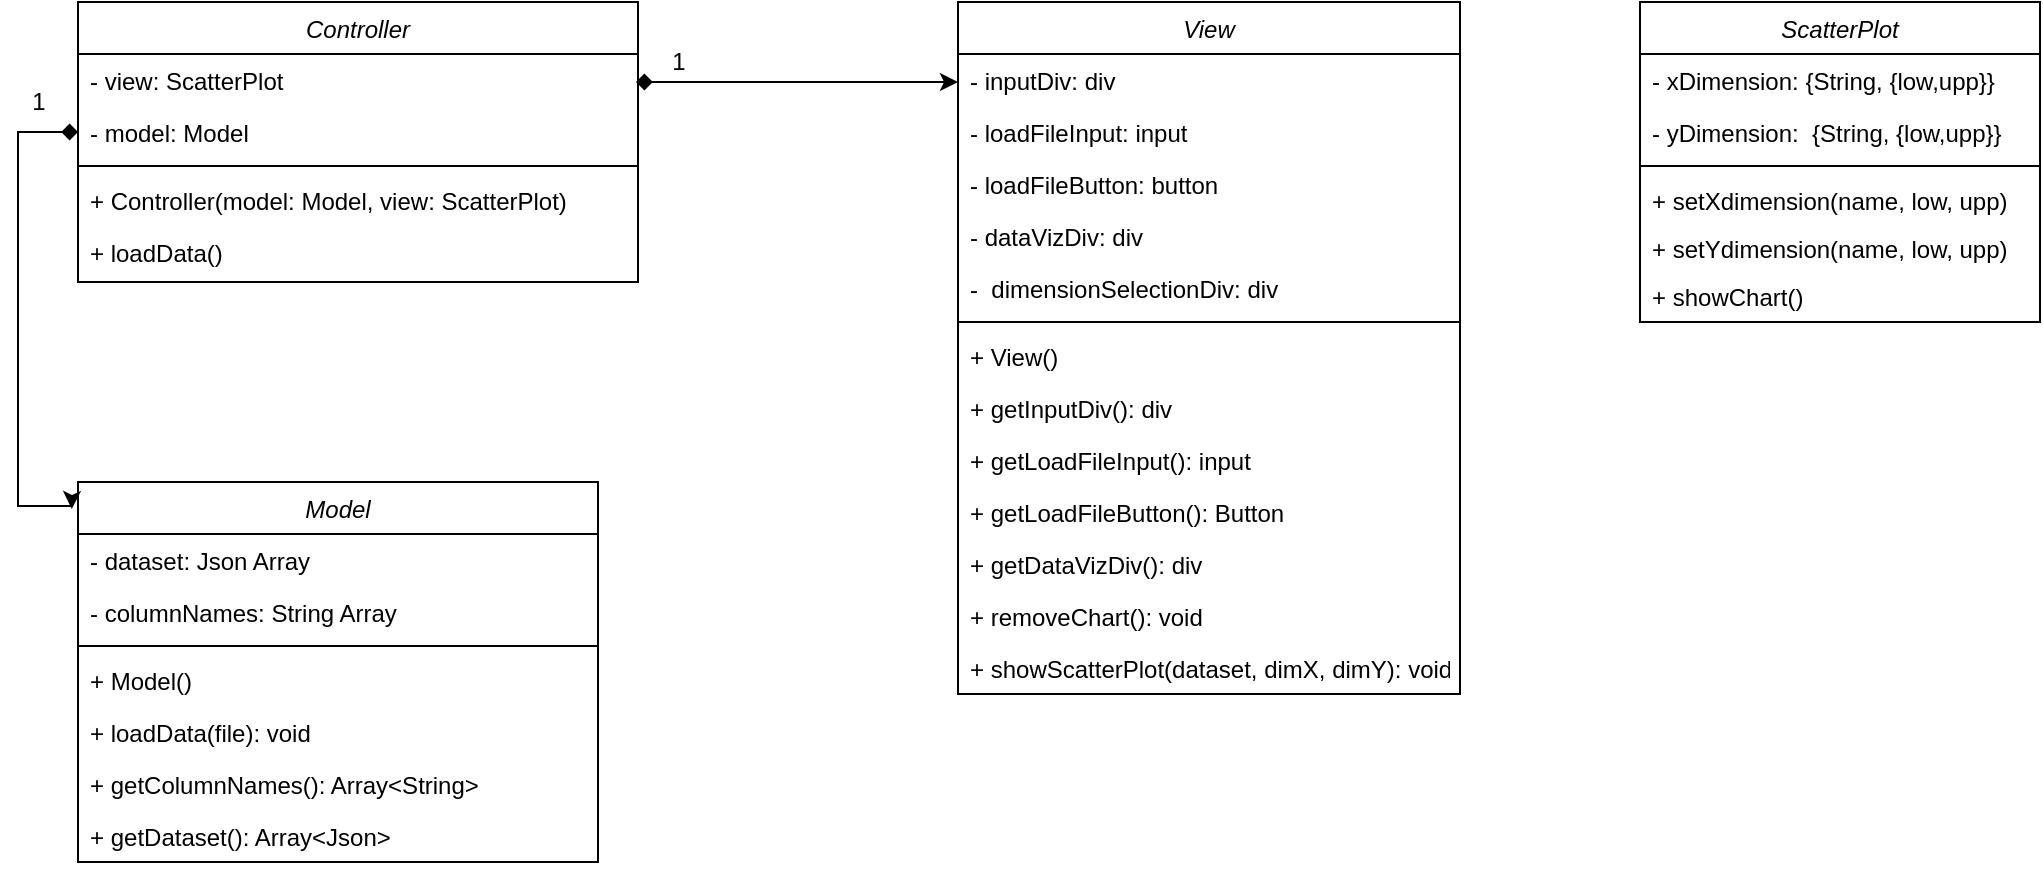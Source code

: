 <mxfile version="16.0.0" type="device"><diagram id="C5RBs43oDa-KdzZeNtuy" name="Page-1"><mxGraphModel dx="1587" dy="916" grid="1" gridSize="10" guides="1" tooltips="1" connect="1" arrows="1" fold="1" page="1" pageScale="1" pageWidth="827" pageHeight="1169" math="0" shadow="0"><root><mxCell id="WIyWlLk6GJQsqaUBKTNV-0"/><mxCell id="WIyWlLk6GJQsqaUBKTNV-1" parent="WIyWlLk6GJQsqaUBKTNV-0"/><mxCell id="zkfFHV4jXpPFQw0GAbJ--0" value="Model" style="swimlane;fontStyle=2;align=center;verticalAlign=top;childLayout=stackLayout;horizontal=1;startSize=26;horizontalStack=0;resizeParent=1;resizeLast=0;collapsible=1;marginBottom=0;rounded=0;shadow=0;strokeWidth=1;" parent="WIyWlLk6GJQsqaUBKTNV-1" vertex="1"><mxGeometry x="109" y="340" width="260" height="190" as="geometry"><mxRectangle x="230" y="140" width="160" height="26" as="alternateBounds"/></mxGeometry></mxCell><mxCell id="zkfFHV4jXpPFQw0GAbJ--1" value="- dataset: Json Array" style="text;align=left;verticalAlign=top;spacingLeft=4;spacingRight=4;overflow=hidden;rotatable=0;points=[[0,0.5],[1,0.5]];portConstraint=eastwest;" parent="zkfFHV4jXpPFQw0GAbJ--0" vertex="1"><mxGeometry y="26" width="260" height="26" as="geometry"/></mxCell><mxCell id="zkfFHV4jXpPFQw0GAbJ--3" value="- columnNames: String Array" style="text;align=left;verticalAlign=top;spacingLeft=4;spacingRight=4;overflow=hidden;rotatable=0;points=[[0,0.5],[1,0.5]];portConstraint=eastwest;rounded=0;shadow=0;html=0;" parent="zkfFHV4jXpPFQw0GAbJ--0" vertex="1"><mxGeometry y="52" width="260" height="26" as="geometry"/></mxCell><mxCell id="zkfFHV4jXpPFQw0GAbJ--4" value="" style="line;html=1;strokeWidth=1;align=left;verticalAlign=middle;spacingTop=-1;spacingLeft=3;spacingRight=3;rotatable=0;labelPosition=right;points=[];portConstraint=eastwest;" parent="zkfFHV4jXpPFQw0GAbJ--0" vertex="1"><mxGeometry y="78" width="260" height="8" as="geometry"/></mxCell><mxCell id="Isoe6JDusIpEPjfwvaxv-30" value="+ Model()" style="text;align=left;verticalAlign=top;spacingLeft=4;spacingRight=4;overflow=hidden;rotatable=0;points=[[0,0.5],[1,0.5]];portConstraint=eastwest;" vertex="1" parent="zkfFHV4jXpPFQw0GAbJ--0"><mxGeometry y="86" width="260" height="26" as="geometry"/></mxCell><mxCell id="zkfFHV4jXpPFQw0GAbJ--5" value="+ loadData(file): void" style="text;align=left;verticalAlign=top;spacingLeft=4;spacingRight=4;overflow=hidden;rotatable=0;points=[[0,0.5],[1,0.5]];portConstraint=eastwest;" parent="zkfFHV4jXpPFQw0GAbJ--0" vertex="1"><mxGeometry y="112" width="260" height="26" as="geometry"/></mxCell><mxCell id="Isoe6JDusIpEPjfwvaxv-9" value="+ getColumnNames(): Array&lt;String&gt;" style="text;align=left;verticalAlign=top;spacingLeft=4;spacingRight=4;overflow=hidden;rotatable=0;points=[[0,0.5],[1,0.5]];portConstraint=eastwest;" vertex="1" parent="zkfFHV4jXpPFQw0GAbJ--0"><mxGeometry y="138" width="260" height="26" as="geometry"/></mxCell><mxCell id="Isoe6JDusIpEPjfwvaxv-50" value="+ getDataset(): Array&lt;Json&gt;" style="text;align=left;verticalAlign=top;spacingLeft=4;spacingRight=4;overflow=hidden;rotatable=0;points=[[0,0.5],[1,0.5]];portConstraint=eastwest;" vertex="1" parent="zkfFHV4jXpPFQw0GAbJ--0"><mxGeometry y="164" width="260" height="26" as="geometry"/></mxCell><mxCell id="Isoe6JDusIpEPjfwvaxv-0" value="View" style="swimlane;fontStyle=2;align=center;verticalAlign=top;childLayout=stackLayout;horizontal=1;startSize=26;horizontalStack=0;resizeParent=1;resizeLast=0;collapsible=1;marginBottom=0;rounded=0;shadow=0;strokeWidth=1;" vertex="1" parent="WIyWlLk6GJQsqaUBKTNV-1"><mxGeometry x="549" y="100" width="251" height="346" as="geometry"><mxRectangle x="230" y="140" width="160" height="26" as="alternateBounds"/></mxGeometry></mxCell><mxCell id="Isoe6JDusIpEPjfwvaxv-43" value="- inputDiv: div" style="text;align=left;verticalAlign=top;spacingLeft=4;spacingRight=4;overflow=hidden;rotatable=0;points=[[0,0.5],[1,0.5]];portConstraint=eastwest;" vertex="1" parent="Isoe6JDusIpEPjfwvaxv-0"><mxGeometry y="26" width="251" height="26" as="geometry"/></mxCell><mxCell id="Isoe6JDusIpEPjfwvaxv-7" value="- loadFileInput: input" style="text;align=left;verticalAlign=top;spacingLeft=4;spacingRight=4;overflow=hidden;rotatable=0;points=[[0,0.5],[1,0.5]];portConstraint=eastwest;" vertex="1" parent="Isoe6JDusIpEPjfwvaxv-0"><mxGeometry y="52" width="251" height="26" as="geometry"/></mxCell><mxCell id="Isoe6JDusIpEPjfwvaxv-27" value="- loadFileButton: button" style="text;align=left;verticalAlign=top;spacingLeft=4;spacingRight=4;overflow=hidden;rotatable=0;points=[[0,0.5],[1,0.5]];portConstraint=eastwest;" vertex="1" parent="Isoe6JDusIpEPjfwvaxv-0"><mxGeometry y="78" width="251" height="26" as="geometry"/></mxCell><mxCell id="Isoe6JDusIpEPjfwvaxv-44" value="- dataVizDiv: div" style="text;align=left;verticalAlign=top;spacingLeft=4;spacingRight=4;overflow=hidden;rotatable=0;points=[[0,0.5],[1,0.5]];portConstraint=eastwest;" vertex="1" parent="Isoe6JDusIpEPjfwvaxv-0"><mxGeometry y="104" width="251" height="26" as="geometry"/></mxCell><mxCell id="Isoe6JDusIpEPjfwvaxv-48" value="-  dimensionSelectionDiv: div" style="text;align=left;verticalAlign=top;spacingLeft=4;spacingRight=4;overflow=hidden;rotatable=0;points=[[0,0.5],[1,0.5]];portConstraint=eastwest;" vertex="1" parent="Isoe6JDusIpEPjfwvaxv-0"><mxGeometry y="130" width="251" height="26" as="geometry"/></mxCell><mxCell id="Isoe6JDusIpEPjfwvaxv-3" value="" style="line;html=1;strokeWidth=1;align=left;verticalAlign=middle;spacingTop=-1;spacingLeft=3;spacingRight=3;rotatable=0;labelPosition=right;points=[];portConstraint=eastwest;" vertex="1" parent="Isoe6JDusIpEPjfwvaxv-0"><mxGeometry y="156" width="251" height="8" as="geometry"/></mxCell><mxCell id="Isoe6JDusIpEPjfwvaxv-42" value="+ View()" style="text;align=left;verticalAlign=top;spacingLeft=4;spacingRight=4;overflow=hidden;rotatable=0;points=[[0,0.5],[1,0.5]];portConstraint=eastwest;" vertex="1" parent="Isoe6JDusIpEPjfwvaxv-0"><mxGeometry y="164" width="251" height="26" as="geometry"/></mxCell><mxCell id="Isoe6JDusIpEPjfwvaxv-45" value="+ getInputDiv(): div" style="text;align=left;verticalAlign=top;spacingLeft=4;spacingRight=4;overflow=hidden;rotatable=0;points=[[0,0.5],[1,0.5]];portConstraint=eastwest;" vertex="1" parent="Isoe6JDusIpEPjfwvaxv-0"><mxGeometry y="190" width="251" height="26" as="geometry"/></mxCell><mxCell id="Isoe6JDusIpEPjfwvaxv-46" value="+ getLoadFileInput(): input" style="text;align=left;verticalAlign=top;spacingLeft=4;spacingRight=4;overflow=hidden;rotatable=0;points=[[0,0.5],[1,0.5]];portConstraint=eastwest;" vertex="1" parent="Isoe6JDusIpEPjfwvaxv-0"><mxGeometry y="216" width="251" height="26" as="geometry"/></mxCell><mxCell id="Isoe6JDusIpEPjfwvaxv-47" value="+ getLoadFileButton(): Button" style="text;align=left;verticalAlign=top;spacingLeft=4;spacingRight=4;overflow=hidden;rotatable=0;points=[[0,0.5],[1,0.5]];portConstraint=eastwest;" vertex="1" parent="Isoe6JDusIpEPjfwvaxv-0"><mxGeometry y="242" width="251" height="26" as="geometry"/></mxCell><mxCell id="Isoe6JDusIpEPjfwvaxv-41" value="+ getDataVizDiv(): div" style="text;align=left;verticalAlign=top;spacingLeft=4;spacingRight=4;overflow=hidden;rotatable=0;points=[[0,0.5],[1,0.5]];portConstraint=eastwest;" vertex="1" parent="Isoe6JDusIpEPjfwvaxv-0"><mxGeometry y="268" width="251" height="26" as="geometry"/></mxCell><mxCell id="Isoe6JDusIpEPjfwvaxv-51" value="+ removeChart(): void" style="text;align=left;verticalAlign=top;spacingLeft=4;spacingRight=4;overflow=hidden;rotatable=0;points=[[0,0.5],[1,0.5]];portConstraint=eastwest;" vertex="1" parent="Isoe6JDusIpEPjfwvaxv-0"><mxGeometry y="294" width="251" height="26" as="geometry"/></mxCell><mxCell id="Isoe6JDusIpEPjfwvaxv-49" value="+ showScatterPlot(dataset, dimX, dimY): void" style="text;align=left;verticalAlign=top;spacingLeft=4;spacingRight=4;overflow=hidden;rotatable=0;points=[[0,0.5],[1,0.5]];portConstraint=eastwest;" vertex="1" parent="Isoe6JDusIpEPjfwvaxv-0"><mxGeometry y="320" width="251" height="26" as="geometry"/></mxCell><mxCell id="Isoe6JDusIpEPjfwvaxv-11" value="Controller" style="swimlane;fontStyle=2;align=center;verticalAlign=top;childLayout=stackLayout;horizontal=1;startSize=26;horizontalStack=0;resizeParent=1;resizeLast=0;collapsible=1;marginBottom=0;rounded=0;shadow=0;strokeWidth=1;" vertex="1" parent="WIyWlLk6GJQsqaUBKTNV-1"><mxGeometry x="109" y="100" width="280" height="140" as="geometry"><mxRectangle x="230" y="140" width="160" height="26" as="alternateBounds"/></mxGeometry></mxCell><mxCell id="Isoe6JDusIpEPjfwvaxv-13" value="- view: ScatterPlot" style="text;align=left;verticalAlign=top;spacingLeft=4;spacingRight=4;overflow=hidden;rotatable=0;points=[[0,0.5],[1,0.5]];portConstraint=eastwest;" vertex="1" parent="Isoe6JDusIpEPjfwvaxv-11"><mxGeometry y="26" width="280" height="26" as="geometry"/></mxCell><mxCell id="Isoe6JDusIpEPjfwvaxv-12" value="- model: Model" style="text;align=left;verticalAlign=top;spacingLeft=4;spacingRight=4;overflow=hidden;rotatable=0;points=[[0,0.5],[1,0.5]];portConstraint=eastwest;" vertex="1" parent="Isoe6JDusIpEPjfwvaxv-11"><mxGeometry y="52" width="280" height="26" as="geometry"/></mxCell><mxCell id="Isoe6JDusIpEPjfwvaxv-14" value="" style="line;html=1;strokeWidth=1;align=left;verticalAlign=middle;spacingTop=-1;spacingLeft=3;spacingRight=3;rotatable=0;labelPosition=right;points=[];portConstraint=eastwest;" vertex="1" parent="Isoe6JDusIpEPjfwvaxv-11"><mxGeometry y="78" width="280" height="8" as="geometry"/></mxCell><mxCell id="Isoe6JDusIpEPjfwvaxv-29" value="+ Controller(model: Model, view: ScatterPlot)" style="text;align=left;verticalAlign=top;spacingLeft=4;spacingRight=4;overflow=hidden;rotatable=0;points=[[0,0.5],[1,0.5]];portConstraint=eastwest;" vertex="1" parent="Isoe6JDusIpEPjfwvaxv-11"><mxGeometry y="86" width="280" height="26" as="geometry"/></mxCell><mxCell id="Isoe6JDusIpEPjfwvaxv-28" value="+ loadData()" style="text;align=left;verticalAlign=top;spacingLeft=4;spacingRight=4;overflow=hidden;rotatable=0;points=[[0,0.5],[1,0.5]];portConstraint=eastwest;" vertex="1" parent="Isoe6JDusIpEPjfwvaxv-11"><mxGeometry y="112" width="280" height="26" as="geometry"/></mxCell><mxCell id="Isoe6JDusIpEPjfwvaxv-18" style="edgeStyle=orthogonalEdgeStyle;rounded=0;orthogonalLoop=1;jettySize=auto;html=1;exitX=0;exitY=0.5;exitDx=0;exitDy=0;entryX=-0.012;entryY=0.071;entryDx=0;entryDy=0;entryPerimeter=0;startArrow=diamond;startFill=1;" edge="1" parent="WIyWlLk6GJQsqaUBKTNV-1" source="Isoe6JDusIpEPjfwvaxv-12" target="zkfFHV4jXpPFQw0GAbJ--0"><mxGeometry relative="1" as="geometry"><Array as="points"><mxPoint x="79" y="165"/><mxPoint x="79" y="352"/></Array></mxGeometry></mxCell><mxCell id="Isoe6JDusIpEPjfwvaxv-19" value="1" style="text;html=1;align=center;verticalAlign=middle;resizable=0;points=[];autosize=1;strokeColor=none;fillColor=none;" vertex="1" parent="WIyWlLk6GJQsqaUBKTNV-1"><mxGeometry x="79" y="140" width="20" height="20" as="geometry"/></mxCell><mxCell id="Isoe6JDusIpEPjfwvaxv-20" style="edgeStyle=orthogonalEdgeStyle;rounded=0;orthogonalLoop=1;jettySize=auto;html=1;entryX=0;entryY=0.5;entryDx=0;entryDy=0;startArrow=diamond;startFill=1;" edge="1" parent="WIyWlLk6GJQsqaUBKTNV-1" target="Isoe6JDusIpEPjfwvaxv-43"><mxGeometry relative="1" as="geometry"><mxPoint x="388" y="140" as="sourcePoint"/><Array as="points"><mxPoint x="549" y="140"/></Array></mxGeometry></mxCell><mxCell id="Isoe6JDusIpEPjfwvaxv-21" value="1" style="text;html=1;align=center;verticalAlign=middle;resizable=0;points=[];autosize=1;strokeColor=none;fillColor=none;" vertex="1" parent="WIyWlLk6GJQsqaUBKTNV-1"><mxGeometry x="399" y="120" width="20" height="20" as="geometry"/></mxCell><mxCell id="Isoe6JDusIpEPjfwvaxv-34" value="ScatterPlot" style="swimlane;fontStyle=2;align=center;verticalAlign=top;childLayout=stackLayout;horizontal=1;startSize=26;horizontalStack=0;resizeParent=1;resizeLast=0;collapsible=1;marginBottom=0;rounded=0;shadow=0;strokeWidth=1;" vertex="1" parent="WIyWlLk6GJQsqaUBKTNV-1"><mxGeometry x="890" y="100" width="200" height="160" as="geometry"><mxRectangle x="230" y="140" width="160" height="26" as="alternateBounds"/></mxGeometry></mxCell><mxCell id="Isoe6JDusIpEPjfwvaxv-35" value="- xDimension: {String, {low,upp}}" style="text;align=left;verticalAlign=top;spacingLeft=4;spacingRight=4;overflow=hidden;rotatable=0;points=[[0,0.5],[1,0.5]];portConstraint=eastwest;" vertex="1" parent="Isoe6JDusIpEPjfwvaxv-34"><mxGeometry y="26" width="200" height="26" as="geometry"/></mxCell><mxCell id="Isoe6JDusIpEPjfwvaxv-36" value="- yDimension:  {String, {low,upp}}" style="text;align=left;verticalAlign=top;spacingLeft=4;spacingRight=4;overflow=hidden;rotatable=0;points=[[0,0.5],[1,0.5]];portConstraint=eastwest;" vertex="1" parent="Isoe6JDusIpEPjfwvaxv-34"><mxGeometry y="52" width="200" height="26" as="geometry"/></mxCell><mxCell id="Isoe6JDusIpEPjfwvaxv-37" value="" style="line;html=1;strokeWidth=1;align=left;verticalAlign=middle;spacingTop=-1;spacingLeft=3;spacingRight=3;rotatable=0;labelPosition=right;points=[];portConstraint=eastwest;" vertex="1" parent="Isoe6JDusIpEPjfwvaxv-34"><mxGeometry y="78" width="200" height="8" as="geometry"/></mxCell><mxCell id="Isoe6JDusIpEPjfwvaxv-38" value="+ setXdimension(name, low, upp)" style="text;align=left;verticalAlign=top;spacingLeft=4;spacingRight=4;overflow=hidden;rotatable=0;points=[[0,0.5],[1,0.5]];portConstraint=eastwest;" vertex="1" parent="Isoe6JDusIpEPjfwvaxv-34"><mxGeometry y="86" width="200" height="24" as="geometry"/></mxCell><mxCell id="Isoe6JDusIpEPjfwvaxv-39" value="+ setYdimension(name, low, upp)" style="text;align=left;verticalAlign=top;spacingLeft=4;spacingRight=4;overflow=hidden;rotatable=0;points=[[0,0.5],[1,0.5]];portConstraint=eastwest;" vertex="1" parent="Isoe6JDusIpEPjfwvaxv-34"><mxGeometry y="110" width="200" height="24" as="geometry"/></mxCell><mxCell id="Isoe6JDusIpEPjfwvaxv-40" value="+ showChart()" style="text;align=left;verticalAlign=top;spacingLeft=4;spacingRight=4;overflow=hidden;rotatable=0;points=[[0,0.5],[1,0.5]];portConstraint=eastwest;" vertex="1" parent="Isoe6JDusIpEPjfwvaxv-34"><mxGeometry y="134" width="200" height="24" as="geometry"/></mxCell></root></mxGraphModel></diagram></mxfile>